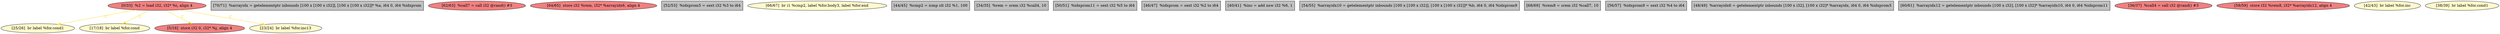 
digraph G {


node1276 [fillcolor=lemonchiffon,label="[25/26]  br label %for.cond1",shape=ellipse,style=filled ]
node1275 [fillcolor=grey,label="[70/71]  %arrayidx = getelementptr inbounds [100 x [100 x i32]], [100 x [100 x i32]]* %a, i64 0, i64 %idxprom",shape=rectangle,style=filled ]
node1273 [fillcolor=lightcoral,label="[62/63]  %call7 = call i32 @rand() #3",shape=ellipse,style=filled ]
node1274 [fillcolor=lightcoral,label="[64/65]  store i32 %rem, i32* %arrayidx6, align 4",shape=ellipse,style=filled ]
node1272 [fillcolor=lightcoral,label="[0/33]  %2 = load i32, i32* %i, align 4",shape=ellipse,style=filled ]
node1271 [fillcolor=lemonchiffon,label="[17/18]  br label %for.cond",shape=ellipse,style=filled ]
node1260 [fillcolor=grey,label="[52/53]  %idxprom5 = sext i32 %3 to i64",shape=rectangle,style=filled ]
node1278 [fillcolor=lemonchiffon,label="[66/67]  br i1 %cmp2, label %for.body3, label %for.end",shape=ellipse,style=filled ]
node1256 [fillcolor=grey,label="[44/45]  %cmp2 = icmp slt i32 %1, 100",shape=rectangle,style=filled ]
node1266 [fillcolor=grey,label="[34/35]  %rem = srem i32 %call4, 10",shape=rectangle,style=filled ]
node1259 [fillcolor=grey,label="[50/51]  %idxprom11 = sext i32 %5 to i64",shape=rectangle,style=filled ]
node1257 [fillcolor=grey,label="[46/47]  %idxprom = sext i32 %2 to i64",shape=rectangle,style=filled ]
node1255 [fillcolor=grey,label="[40/41]  %inc = add nsw i32 %6, 1",shape=rectangle,style=filled ]
node1261 [fillcolor=grey,label="[54/55]  %arrayidx10 = getelementptr inbounds [100 x [100 x i32]], [100 x [100 x i32]]* %b, i64 0, i64 %idxprom9",shape=rectangle,style=filled ]
node1277 [fillcolor=grey,label="[68/69]  %rem8 = srem i32 %call7, 10",shape=rectangle,style=filled ]
node1262 [fillcolor=grey,label="[56/57]  %idxprom9 = sext i32 %4 to i64",shape=rectangle,style=filled ]
node1258 [fillcolor=grey,label="[48/49]  %arrayidx6 = getelementptr inbounds [100 x i32], [100 x i32]* %arrayidx, i64 0, i64 %idxprom5",shape=rectangle,style=filled ]
node1264 [fillcolor=grey,label="[60/61]  %arrayidx12 = getelementptr inbounds [100 x i32], [100 x i32]* %arrayidx10, i64 0, i64 %idxprom11",shape=rectangle,style=filled ]
node1265 [fillcolor=lightcoral,label="[36/37]  %call4 = call i32 @rand() #3",shape=ellipse,style=filled ]
node1263 [fillcolor=lightcoral,label="[58/59]  store i32 %rem8, i32* %arrayidx12, align 4",shape=ellipse,style=filled ]
node1267 [fillcolor=lightcoral,label="[5/16]  store i32 0, i32* %j, align 4",shape=ellipse,style=filled ]
node1268 [fillcolor=lemonchiffon,label="[23/24]  br label %for.inc13",shape=ellipse,style=filled ]
node1269 [fillcolor=lemonchiffon,label="[42/43]  br label %for.inc",shape=ellipse,style=filled ]
node1270 [fillcolor=lemonchiffon,label="[38/39]  br label %for.cond1",shape=ellipse,style=filled ]

node1272->node1268 [style=solid,color=gold,label="C",penwidth=1.0,fontcolor=gold ]
node1272->node1267 [style=solid,color=gold,label="C",penwidth=1.0,fontcolor=gold ]
node1272->node1276 [style=solid,color=gold,label="C",penwidth=1.0,fontcolor=gold ]
node1272->node1271 [style=solid,color=gold,label="C",penwidth=1.0,fontcolor=gold ]


}
